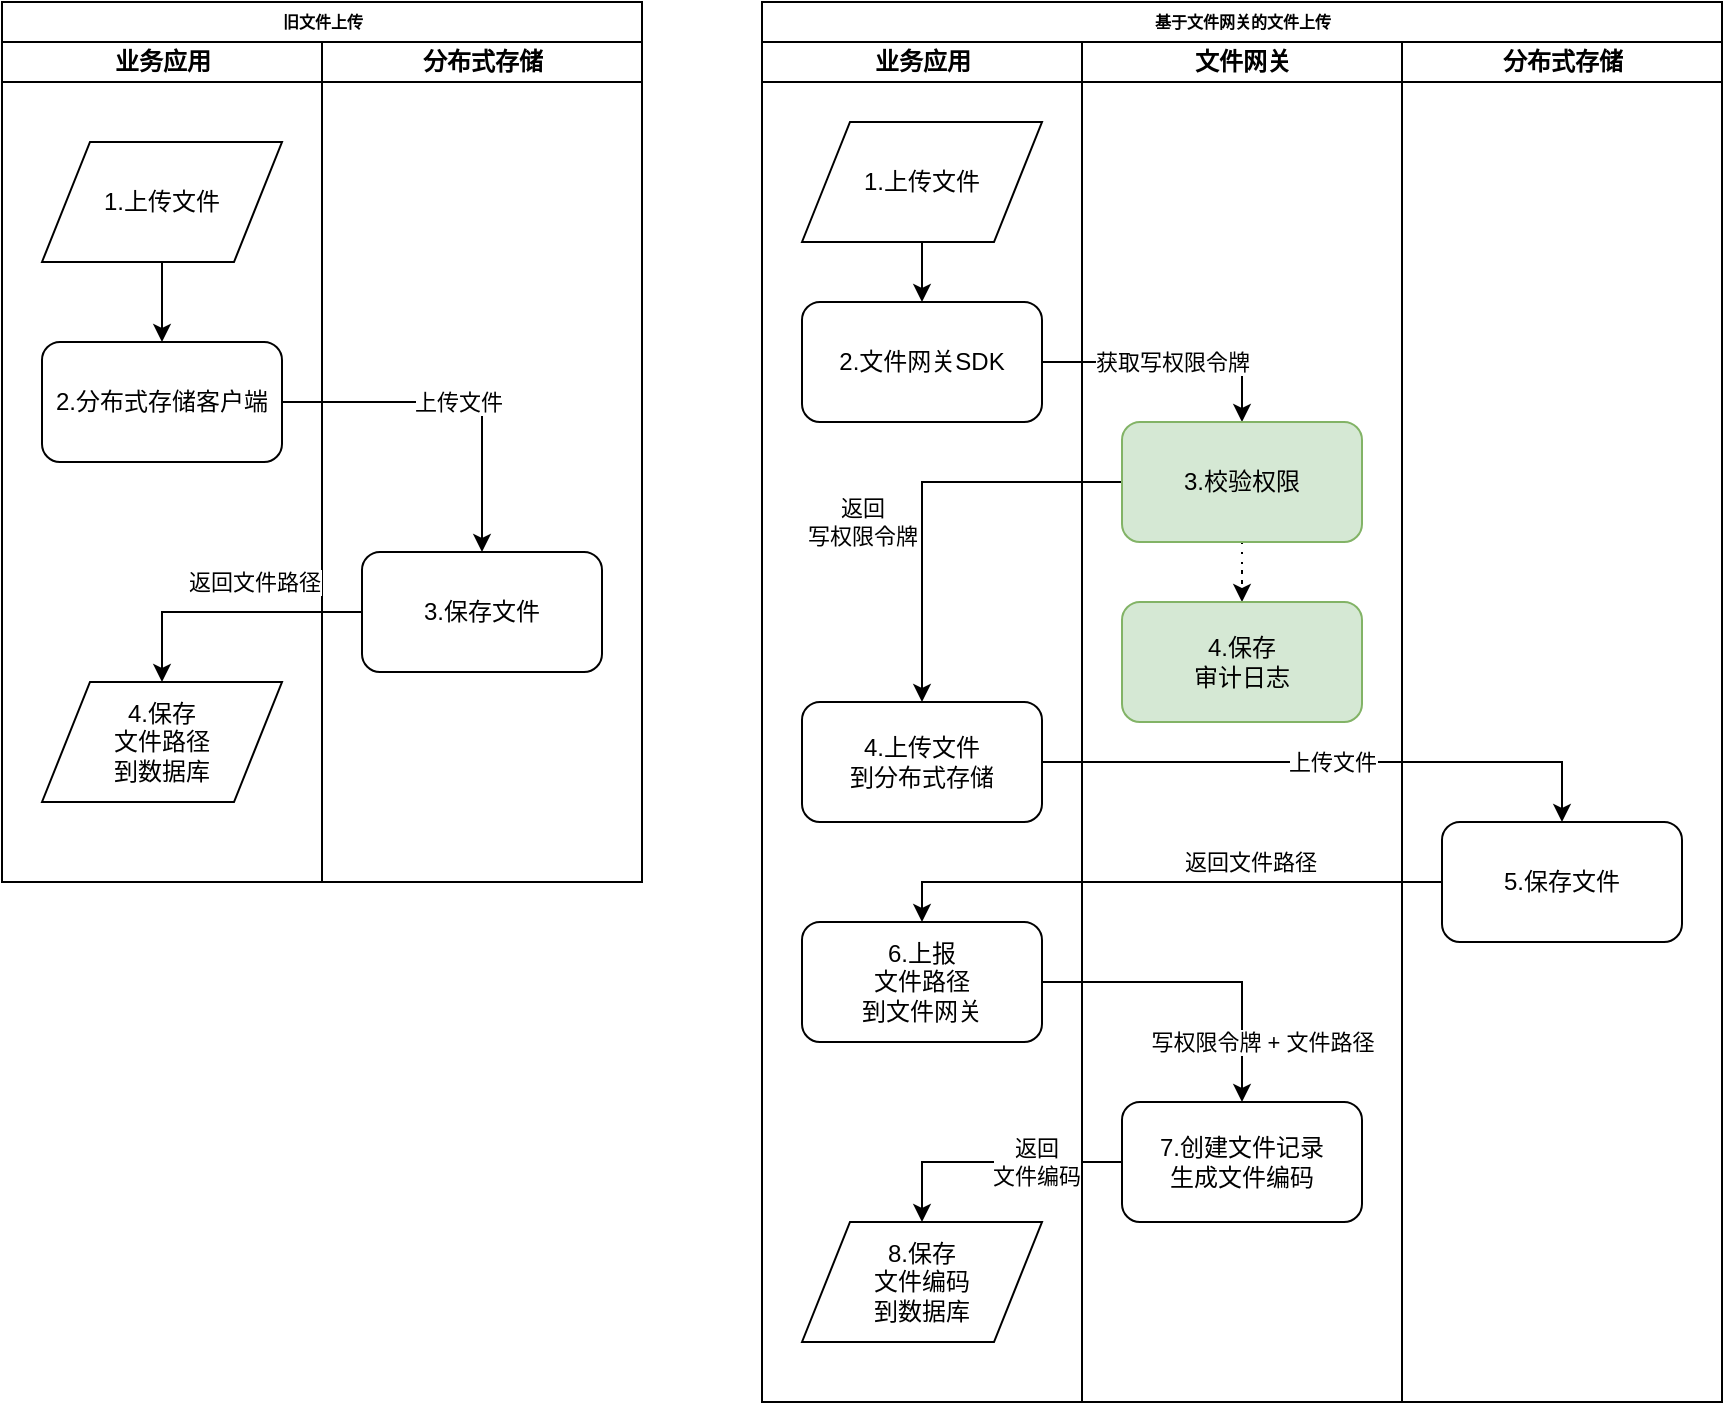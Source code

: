 <mxfile version="12.4.3" type="github" pages="1"><diagram name="Page-1" id="74e2e168-ea6b-b213-b513-2b3c1d86103e"><mxGraphModel dx="1408" dy="755" grid="1" gridSize="10" guides="1" tooltips="1" connect="1" arrows="1" fold="1" page="1" pageScale="1" pageWidth="1100" pageHeight="850" background="#ffffff" math="0" shadow="0"><root><mxCell id="0"/><mxCell id="1" parent="0"/><mxCell id="77e6c97f196da883-1" value="旧文件上传" style="swimlane;html=1;childLayout=stackLayout;startSize=20;rounded=0;shadow=0;labelBackgroundColor=none;strokeWidth=1;fontFamily=Verdana;fontSize=8;align=center;" parent="1" vertex="1"><mxGeometry x="70" y="40" width="320" height="440" as="geometry"/></mxCell><mxCell id="77e6c97f196da883-2" value="业务应用" style="swimlane;html=1;startSize=20;" parent="77e6c97f196da883-1" vertex="1"><mxGeometry y="20" width="160" height="420" as="geometry"/></mxCell><mxCell id="VosXQbJiryvGAGOk1-eU-6" style="edgeStyle=orthogonalEdgeStyle;rounded=0;orthogonalLoop=1;jettySize=auto;html=1;entryX=0.5;entryY=0;entryDx=0;entryDy=0;" parent="77e6c97f196da883-2" source="VosXQbJiryvGAGOk1-eU-1" target="VosXQbJiryvGAGOk1-eU-5" edge="1"><mxGeometry relative="1" as="geometry"/></mxCell><mxCell id="VosXQbJiryvGAGOk1-eU-1" value="&lt;div&gt;1.上传文件&lt;/div&gt;" style="shape=parallelogram;perimeter=parallelogramPerimeter;whiteSpace=wrap;html=1;" parent="77e6c97f196da883-2" vertex="1"><mxGeometry x="20" y="50" width="120" height="60" as="geometry"/></mxCell><mxCell id="VosXQbJiryvGAGOk1-eU-5" value="2.分布式存储客户端" style="rounded=1;whiteSpace=wrap;html=1;" parent="77e6c97f196da883-2" vertex="1"><mxGeometry x="20" y="150" width="120" height="60" as="geometry"/></mxCell><mxCell id="VosXQbJiryvGAGOk1-eU-11" value="&lt;div&gt;4.保存&lt;/div&gt;&lt;div&gt;文件路径&lt;/div&gt;&lt;div&gt;到数据库&lt;br&gt;&lt;/div&gt;" style="shape=parallelogram;perimeter=parallelogramPerimeter;whiteSpace=wrap;html=1;" parent="77e6c97f196da883-2" vertex="1"><mxGeometry x="20" y="320" width="120" height="60" as="geometry"/></mxCell><mxCell id="77e6c97f196da883-4" value="分布式存储" style="swimlane;html=1;startSize=20;" parent="77e6c97f196da883-1" vertex="1"><mxGeometry x="160" y="20" width="160" height="420" as="geometry"/></mxCell><mxCell id="VosXQbJiryvGAGOk1-eU-7" value="3.保存文件" style="rounded=1;whiteSpace=wrap;html=1;" parent="77e6c97f196da883-4" vertex="1"><mxGeometry x="20" y="255" width="120" height="60" as="geometry"/></mxCell><mxCell id="VosXQbJiryvGAGOk1-eU-8" value="上传文件" style="edgeStyle=orthogonalEdgeStyle;rounded=0;orthogonalLoop=1;jettySize=auto;html=1;entryX=0.5;entryY=0;entryDx=0;entryDy=0;" parent="77e6c97f196da883-1" source="VosXQbJiryvGAGOk1-eU-5" target="VosXQbJiryvGAGOk1-eU-7" edge="1"><mxGeometry relative="1" as="geometry"/></mxCell><mxCell id="VosXQbJiryvGAGOk1-eU-10" value="&lt;div&gt;返回文件路径&lt;br&gt;&lt;/div&gt;" style="edgeStyle=orthogonalEdgeStyle;rounded=0;orthogonalLoop=1;jettySize=auto;html=1;entryX=0.5;entryY=0;entryDx=0;entryDy=0;" parent="77e6c97f196da883-1" source="VosXQbJiryvGAGOk1-eU-7" target="VosXQbJiryvGAGOk1-eU-11" edge="1"><mxGeometry x="-0.2" y="-15" relative="1" as="geometry"><mxPoint x="80" y="355" as="targetPoint"/><mxPoint as="offset"/></mxGeometry></mxCell><mxCell id="VosXQbJiryvGAGOk1-eU-12" value="基于文件网关的文件上传" style="swimlane;html=1;childLayout=stackLayout;startSize=20;rounded=0;shadow=0;labelBackgroundColor=none;strokeWidth=1;fontFamily=Verdana;fontSize=8;align=center;" parent="1" vertex="1"><mxGeometry x="450" y="40" width="480" height="700" as="geometry"/></mxCell><mxCell id="VosXQbJiryvGAGOk1-eU-13" value="业务应用" style="swimlane;html=1;startSize=20;" parent="VosXQbJiryvGAGOk1-eU-12" vertex="1"><mxGeometry y="20" width="160" height="680" as="geometry"/></mxCell><mxCell id="VosXQbJiryvGAGOk1-eU-14" style="edgeStyle=orthogonalEdgeStyle;rounded=0;orthogonalLoop=1;jettySize=auto;html=1;entryX=0.5;entryY=0;entryDx=0;entryDy=0;" parent="VosXQbJiryvGAGOk1-eU-13" source="VosXQbJiryvGAGOk1-eU-15" target="VosXQbJiryvGAGOk1-eU-16" edge="1"><mxGeometry relative="1" as="geometry"/></mxCell><mxCell id="VosXQbJiryvGAGOk1-eU-15" value="&lt;div&gt;1.上传文件&lt;/div&gt;" style="shape=parallelogram;perimeter=parallelogramPerimeter;whiteSpace=wrap;html=1;" parent="VosXQbJiryvGAGOk1-eU-13" vertex="1"><mxGeometry x="20" y="40" width="120" height="60" as="geometry"/></mxCell><mxCell id="VosXQbJiryvGAGOk1-eU-16" value="2.文件网关SDK" style="rounded=1;whiteSpace=wrap;html=1;" parent="VosXQbJiryvGAGOk1-eU-13" vertex="1"><mxGeometry x="20" y="130" width="120" height="60" as="geometry"/></mxCell><mxCell id="VosXQbJiryvGAGOk1-eU-35" value="&lt;div&gt;4.上传文件&lt;/div&gt;&lt;div&gt;到分布式存储&lt;br&gt;&lt;/div&gt;" style="rounded=1;whiteSpace=wrap;html=1;" parent="VosXQbJiryvGAGOk1-eU-13" vertex="1"><mxGeometry x="20" y="330" width="120" height="60" as="geometry"/></mxCell><mxCell id="VosXQbJiryvGAGOk1-eU-43" value="&lt;div&gt;6.上报&lt;/div&gt;&lt;div&gt;文件路径&lt;/div&gt;&lt;div&gt;到文件网关&lt;/div&gt;" style="rounded=1;whiteSpace=wrap;html=1;" parent="VosXQbJiryvGAGOk1-eU-13" vertex="1"><mxGeometry x="20" y="440" width="120" height="60" as="geometry"/></mxCell><mxCell id="VosXQbJiryvGAGOk1-eU-50" value="&lt;div&gt;8.保存&lt;/div&gt;&lt;div&gt;文件编码&lt;/div&gt;&lt;div&gt;到数据库&lt;br&gt;&lt;/div&gt;" style="shape=parallelogram;perimeter=parallelogramPerimeter;whiteSpace=wrap;html=1;" parent="VosXQbJiryvGAGOk1-eU-13" vertex="1"><mxGeometry x="20" y="590" width="120" height="60" as="geometry"/></mxCell><mxCell id="VosXQbJiryvGAGOk1-eU-20" value="获取写权限令牌" style="edgeStyle=orthogonalEdgeStyle;rounded=0;orthogonalLoop=1;jettySize=auto;html=1;entryX=0.5;entryY=0;entryDx=0;entryDy=0;" parent="VosXQbJiryvGAGOk1-eU-12" source="VosXQbJiryvGAGOk1-eU-16" target="VosXQbJiryvGAGOk1-eU-19" edge="1"><mxGeometry relative="1" as="geometry"/></mxCell><mxCell id="VosXQbJiryvGAGOk1-eU-21" value="&lt;div&gt;返回&lt;/div&gt;&lt;div&gt;写权限令牌&lt;br&gt;&lt;/div&gt;" style="edgeStyle=orthogonalEdgeStyle;rounded=0;orthogonalLoop=1;jettySize=auto;html=1;entryX=0.5;entryY=0;entryDx=0;entryDy=0;" parent="VosXQbJiryvGAGOk1-eU-12" source="VosXQbJiryvGAGOk1-eU-19" target="VosXQbJiryvGAGOk1-eU-35" edge="1"><mxGeometry x="-0.048" y="36" relative="1" as="geometry"><mxPoint x="80" y="340" as="targetPoint"/><mxPoint x="-66" y="20" as="offset"/></mxGeometry></mxCell><mxCell id="VosXQbJiryvGAGOk1-eU-37" value="上传文件" style="edgeStyle=orthogonalEdgeStyle;rounded=0;orthogonalLoop=1;jettySize=auto;html=1;entryX=0.5;entryY=0;entryDx=0;entryDy=0;" parent="VosXQbJiryvGAGOk1-eU-12" source="VosXQbJiryvGAGOk1-eU-35" target="VosXQbJiryvGAGOk1-eU-34" edge="1"><mxGeometry relative="1" as="geometry"/></mxCell><mxCell id="VosXQbJiryvGAGOk1-eU-44" value="&lt;div&gt;返回文件路径&lt;br&gt;&lt;/div&gt;" style="edgeStyle=orthogonalEdgeStyle;rounded=0;orthogonalLoop=1;jettySize=auto;html=1;entryX=0.5;entryY=0;entryDx=0;entryDy=0;" parent="VosXQbJiryvGAGOk1-eU-12" source="VosXQbJiryvGAGOk1-eU-34" target="VosXQbJiryvGAGOk1-eU-43" edge="1"><mxGeometry x="-0.31" y="-10" relative="1" as="geometry"><mxPoint as="offset"/></mxGeometry></mxCell><mxCell id="VosXQbJiryvGAGOk1-eU-48" value="写权限令牌 + 文件路径" style="edgeStyle=orthogonalEdgeStyle;rounded=0;orthogonalLoop=1;jettySize=auto;html=1;entryX=0.5;entryY=0;entryDx=0;entryDy=0;" parent="VosXQbJiryvGAGOk1-eU-12" source="VosXQbJiryvGAGOk1-eU-43" target="VosXQbJiryvGAGOk1-eU-45" edge="1"><mxGeometry x="0.625" y="10" relative="1" as="geometry"><mxPoint as="offset"/></mxGeometry></mxCell><mxCell id="VosXQbJiryvGAGOk1-eU-51" value="&lt;div&gt;返回&lt;/div&gt;&lt;div&gt;文件编码&lt;/div&gt;" style="edgeStyle=orthogonalEdgeStyle;rounded=0;orthogonalLoop=1;jettySize=auto;html=1;entryX=0.5;entryY=0;entryDx=0;entryDy=0;" parent="VosXQbJiryvGAGOk1-eU-12" source="VosXQbJiryvGAGOk1-eU-45" target="VosXQbJiryvGAGOk1-eU-50" edge="1"><mxGeometry x="-0.333" relative="1" as="geometry"><mxPoint as="offset"/></mxGeometry></mxCell><mxCell id="VosXQbJiryvGAGOk1-eU-18" value="文件网关" style="swimlane;html=1;startSize=20;" parent="VosXQbJiryvGAGOk1-eU-12" vertex="1"><mxGeometry x="160" y="20" width="160" height="680" as="geometry"/></mxCell><mxCell id="lBllkU7MR_WIMuiNPlPF-2" value="" style="edgeStyle=orthogonalEdgeStyle;rounded=0;orthogonalLoop=1;jettySize=auto;html=1;dashed=1;dashPattern=1 4;" edge="1" parent="VosXQbJiryvGAGOk1-eU-18" source="VosXQbJiryvGAGOk1-eU-19" target="lBllkU7MR_WIMuiNPlPF-1"><mxGeometry relative="1" as="geometry"/></mxCell><mxCell id="VosXQbJiryvGAGOk1-eU-19" value="3.校验权限" style="rounded=1;whiteSpace=wrap;html=1;fillColor=#d5e8d4;strokeColor=#82b366;" parent="VosXQbJiryvGAGOk1-eU-18" vertex="1"><mxGeometry x="20" y="190" width="120" height="60" as="geometry"/></mxCell><mxCell id="lBllkU7MR_WIMuiNPlPF-1" value="&lt;div&gt;4.保存&lt;/div&gt;&lt;div&gt;审计日志&lt;/div&gt;" style="rounded=1;whiteSpace=wrap;html=1;fillColor=#d5e8d4;strokeColor=#82b366;" vertex="1" parent="VosXQbJiryvGAGOk1-eU-18"><mxGeometry x="20" y="280" width="120" height="60" as="geometry"/></mxCell><mxCell id="VosXQbJiryvGAGOk1-eU-45" value="&lt;div&gt;7.创建文件记录&lt;/div&gt;&lt;div&gt;生成文件编码&lt;br&gt;&lt;/div&gt;" style="rounded=1;whiteSpace=wrap;html=1;" parent="VosXQbJiryvGAGOk1-eU-18" vertex="1"><mxGeometry x="20" y="530" width="120" height="60" as="geometry"/></mxCell><mxCell id="VosXQbJiryvGAGOk1-eU-33" value="分布式存储" style="swimlane;html=1;startSize=20;" parent="VosXQbJiryvGAGOk1-eU-12" vertex="1"><mxGeometry x="320" y="20" width="160" height="680" as="geometry"/></mxCell><mxCell id="VosXQbJiryvGAGOk1-eU-34" value="5.保存文件" style="rounded=1;whiteSpace=wrap;html=1;" parent="VosXQbJiryvGAGOk1-eU-33" vertex="1"><mxGeometry x="20" y="390" width="120" height="60" as="geometry"/></mxCell></root></mxGraphModel></diagram></mxfile>